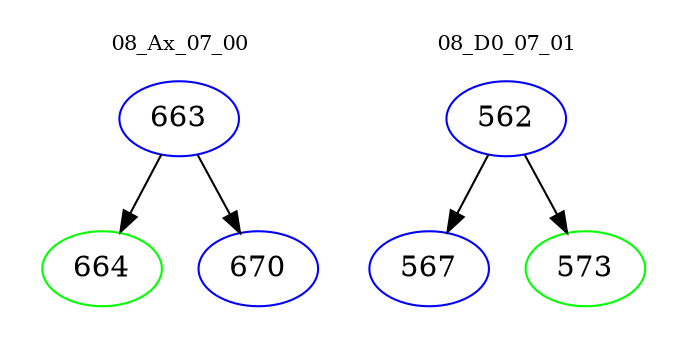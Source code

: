digraph{
subgraph cluster_0 {
color = white
label = "08_Ax_07_00";
fontsize=10;
T0_663 [label="663", color="blue"]
T0_663 -> T0_664 [color="black"]
T0_664 [label="664", color="green"]
T0_663 -> T0_670 [color="black"]
T0_670 [label="670", color="blue"]
}
subgraph cluster_1 {
color = white
label = "08_D0_07_01";
fontsize=10;
T1_562 [label="562", color="blue"]
T1_562 -> T1_567 [color="black"]
T1_567 [label="567", color="blue"]
T1_562 -> T1_573 [color="black"]
T1_573 [label="573", color="green"]
}
}
